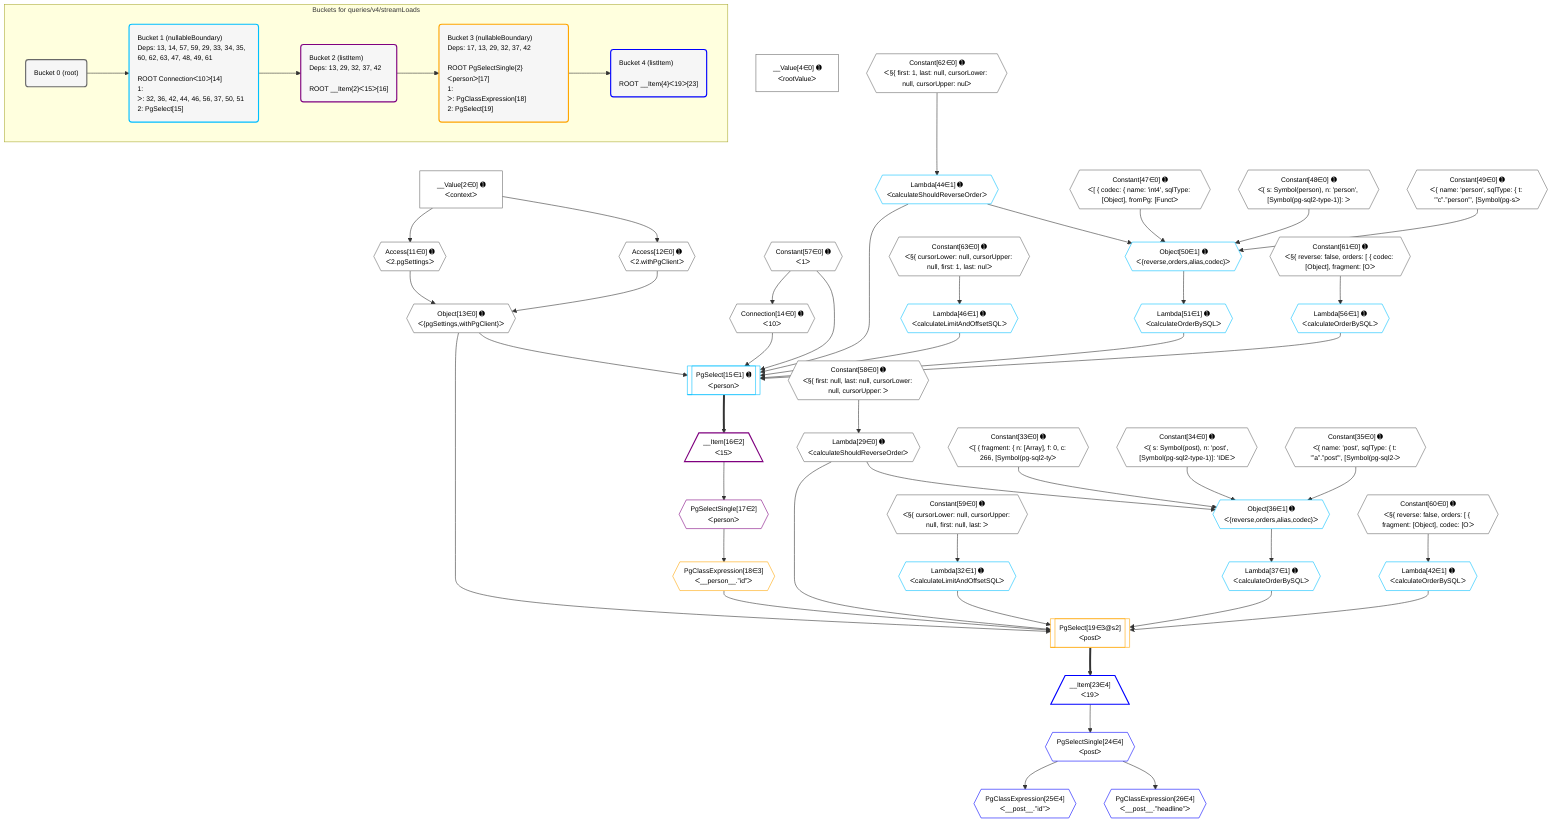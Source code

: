 %%{init: {'themeVariables': { 'fontSize': '12px'}}}%%
graph TD
    classDef path fill:#eee,stroke:#000,color:#000
    classDef plan fill:#fff,stroke-width:1px,color:#000
    classDef itemplan fill:#fff,stroke-width:2px,color:#000
    classDef unbatchedplan fill:#dff,stroke-width:1px,color:#000
    classDef sideeffectplan fill:#fcc,stroke-width:2px,color:#000
    classDef bucket fill:#f6f6f6,color:#000,stroke-width:2px,text-align:left


    %% plan dependencies
    Object13{{"Object[13∈0] ➊<br />ᐸ{pgSettings,withPgClient}ᐳ"}}:::plan
    Access11{{"Access[11∈0] ➊<br />ᐸ2.pgSettingsᐳ"}}:::plan
    Access12{{"Access[12∈0] ➊<br />ᐸ2.withPgClientᐳ"}}:::plan
    Access11 & Access12 --> Object13
    __Value2["__Value[2∈0] ➊<br />ᐸcontextᐳ"]:::plan
    __Value2 --> Access11
    __Value2 --> Access12
    Connection14{{"Connection[14∈0] ➊<br />ᐸ10ᐳ"}}:::plan
    Constant57{{"Constant[57∈0] ➊<br />ᐸ1ᐳ"}}:::plan
    Constant57 --> Connection14
    Lambda29{{"Lambda[29∈0] ➊<br />ᐸcalculateShouldReverseOrderᐳ"}}:::plan
    Constant58{{"Constant[58∈0] ➊<br />ᐸ§{ first: null, last: null, cursorLower: null, cursorUpper: ᐳ"}}:::plan
    Constant58 --> Lambda29
    __Value4["__Value[4∈0] ➊<br />ᐸrootValueᐳ"]:::plan
    Constant33{{"Constant[33∈0] ➊<br />ᐸ[ { fragment: { n: [Array], f: 0, c: 266, [Symbol(pg-sql2-tyᐳ"}}:::plan
    Constant34{{"Constant[34∈0] ➊<br />ᐸ{ s: Symbol(post), n: 'post', [Symbol(pg-sql2-type-1)]: 'IDEᐳ"}}:::plan
    Constant35{{"Constant[35∈0] ➊<br />ᐸ{ name: 'post', sqlType: { t: '”a”.”post”', [Symbol(pg-sql2-ᐳ"}}:::plan
    Constant47{{"Constant[47∈0] ➊<br />ᐸ[ { codec: { name: 'int4', sqlType: [Object], fromPg: [Functᐳ"}}:::plan
    Constant48{{"Constant[48∈0] ➊<br />ᐸ{ s: Symbol(person), n: 'person', [Symbol(pg-sql2-type-1)]: ᐳ"}}:::plan
    Constant49{{"Constant[49∈0] ➊<br />ᐸ{ name: 'person', sqlType: { t: '”c”.”person”', [Symbol(pg-sᐳ"}}:::plan
    Constant59{{"Constant[59∈0] ➊<br />ᐸ§{ cursorLower: null, cursorUpper: null, first: null, last: ᐳ"}}:::plan
    Constant60{{"Constant[60∈0] ➊<br />ᐸ§{ reverse: false, orders: [ { fragment: [Object], codec: [Oᐳ"}}:::plan
    Constant61{{"Constant[61∈0] ➊<br />ᐸ§{ reverse: false, orders: [ { codec: [Object], fragment: [Oᐳ"}}:::plan
    Constant62{{"Constant[62∈0] ➊<br />ᐸ§{ first: 1, last: null, cursorLower: null, cursorUpper: nulᐳ"}}:::plan
    Constant63{{"Constant[63∈0] ➊<br />ᐸ§{ cursorLower: null, cursorUpper: null, first: 1, last: nulᐳ"}}:::plan
    PgSelect15[["PgSelect[15∈1] ➊<br />ᐸpersonᐳ"]]:::plan
    Lambda44{{"Lambda[44∈1] ➊<br />ᐸcalculateShouldReverseOrderᐳ"}}:::plan
    Lambda46{{"Lambda[46∈1] ➊<br />ᐸcalculateLimitAndOffsetSQLᐳ"}}:::plan
    Lambda51{{"Lambda[51∈1] ➊<br />ᐸcalculateOrderBySQLᐳ"}}:::plan
    Lambda56{{"Lambda[56∈1] ➊<br />ᐸcalculateOrderBySQLᐳ"}}:::plan
    Object13 & Connection14 & Constant57 & Lambda44 & Lambda46 & Lambda51 & Lambda56 --> PgSelect15
    Object36{{"Object[36∈1] ➊<br />ᐸ{reverse,orders,alias,codec}ᐳ"}}:::plan
    Lambda29 & Constant33 & Constant34 & Constant35 --> Object36
    Object50{{"Object[50∈1] ➊<br />ᐸ{reverse,orders,alias,codec}ᐳ"}}:::plan
    Lambda44 & Constant47 & Constant48 & Constant49 --> Object50
    Lambda32{{"Lambda[32∈1] ➊<br />ᐸcalculateLimitAndOffsetSQLᐳ"}}:::plan
    Constant59 --> Lambda32
    Lambda37{{"Lambda[37∈1] ➊<br />ᐸcalculateOrderBySQLᐳ"}}:::plan
    Object36 --> Lambda37
    Lambda42{{"Lambda[42∈1] ➊<br />ᐸcalculateOrderBySQLᐳ"}}:::plan
    Constant60 --> Lambda42
    Constant62 --> Lambda44
    Constant63 --> Lambda46
    Object50 --> Lambda51
    Constant61 --> Lambda56
    __Item16[/"__Item[16∈2]<br />ᐸ15ᐳ"\]:::itemplan
    PgSelect15 ==> __Item16
    PgSelectSingle17{{"PgSelectSingle[17∈2]<br />ᐸpersonᐳ"}}:::plan
    __Item16 --> PgSelectSingle17
    PgSelect19[["PgSelect[19∈3@s2]<br />ᐸpostᐳ"]]:::plan
    PgClassExpression18{{"PgClassExpression[18∈3]<br />ᐸ__person__.”id”ᐳ"}}:::plan
    Object13 & PgClassExpression18 & Lambda29 & Lambda32 & Lambda37 & Lambda42 --> PgSelect19
    PgSelectSingle17 --> PgClassExpression18
    __Item23[/"__Item[23∈4]<br />ᐸ19ᐳ"\]:::itemplan
    PgSelect19 ==> __Item23
    PgSelectSingle24{{"PgSelectSingle[24∈4]<br />ᐸpostᐳ"}}:::plan
    __Item23 --> PgSelectSingle24
    PgClassExpression25{{"PgClassExpression[25∈4]<br />ᐸ__post__.”id”ᐳ"}}:::plan
    PgSelectSingle24 --> PgClassExpression25
    PgClassExpression26{{"PgClassExpression[26∈4]<br />ᐸ__post__.”headline”ᐳ"}}:::plan
    PgSelectSingle24 --> PgClassExpression26

    %% define steps

    subgraph "Buckets for queries/v4/streamLoads"
    Bucket0("Bucket 0 (root)"):::bucket
    classDef bucket0 stroke:#696969
    class Bucket0,__Value2,__Value4,Access11,Access12,Object13,Connection14,Lambda29,Constant33,Constant34,Constant35,Constant47,Constant48,Constant49,Constant57,Constant58,Constant59,Constant60,Constant61,Constant62,Constant63 bucket0
    Bucket1("Bucket 1 (nullableBoundary)<br />Deps: 13, 14, 57, 59, 29, 33, 34, 35, 60, 62, 63, 47, 48, 49, 61<br /><br />ROOT Connectionᐸ10ᐳ[14]<br />1: <br />ᐳ: 32, 36, 42, 44, 46, 56, 37, 50, 51<br />2: PgSelect[15]"):::bucket
    classDef bucket1 stroke:#00bfff
    class Bucket1,PgSelect15,Lambda32,Object36,Lambda37,Lambda42,Lambda44,Lambda46,Object50,Lambda51,Lambda56 bucket1
    Bucket2("Bucket 2 (listItem)<br />Deps: 13, 29, 32, 37, 42<br /><br />ROOT __Item{2}ᐸ15ᐳ[16]"):::bucket
    classDef bucket2 stroke:#7f007f
    class Bucket2,__Item16,PgSelectSingle17 bucket2
    Bucket3("Bucket 3 (nullableBoundary)<br />Deps: 17, 13, 29, 32, 37, 42<br /><br />ROOT PgSelectSingle{2}ᐸpersonᐳ[17]<br />1: <br />ᐳ: PgClassExpression[18]<br />2: PgSelect[19]"):::bucket
    classDef bucket3 stroke:#ffa500
    class Bucket3,PgClassExpression18,PgSelect19 bucket3
    Bucket4("Bucket 4 (listItem)<br /><br />ROOT __Item{4}ᐸ19ᐳ[23]"):::bucket
    classDef bucket4 stroke:#0000ff
    class Bucket4,__Item23,PgSelectSingle24,PgClassExpression25,PgClassExpression26 bucket4
    Bucket0 --> Bucket1
    Bucket1 --> Bucket2
    Bucket2 --> Bucket3
    Bucket3 --> Bucket4
    end